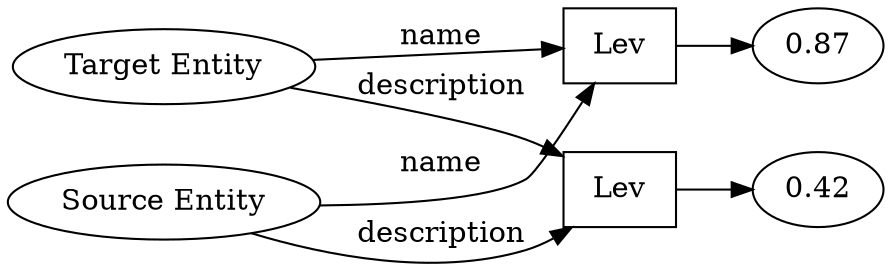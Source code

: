 digraph featureExtraction{
    rankdir=LR;
    
    entT [label="Target Entity"];
    entS [label="Source Entity"];
    
    lev1 [label="Lev", shape="box"];
    lev2 [label="Lev", shape="box"];
    
    subgraph cl0 {
        rank = same;
        entT;
        entS
    }
    
    entS -> lev1 [label="name"];
    entT -> lev1 [label="name"];

    entS -> lev2 [label="description"];
    entT -> lev2 [label="description"];
    
    lev1 -> 0.87;
    lev2 -> 0.42;
    
}


